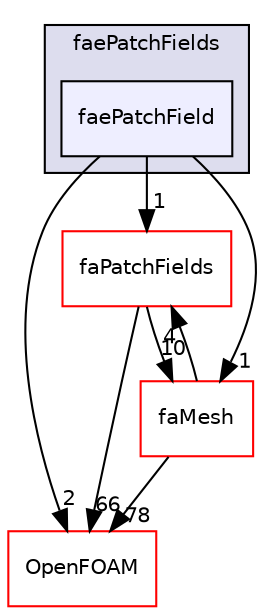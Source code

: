 digraph "src/finiteArea/fields/faePatchFields/faePatchField" {
  bgcolor=transparent;
  compound=true
  node [ fontsize="10", fontname="Helvetica"];
  edge [ labelfontsize="10", labelfontname="Helvetica"];
  subgraph clusterdir_df4e6442309378257387a8327f9cd3cb {
    graph [ bgcolor="#ddddee", pencolor="black", label="faePatchFields" fontname="Helvetica", fontsize="10", URL="dir_df4e6442309378257387a8327f9cd3cb.html"]
  dir_89f267ce19ccb856c83f45a6dc92ab14 [shape=box, label="faePatchField", style="filled", fillcolor="#eeeeff", pencolor="black", URL="dir_89f267ce19ccb856c83f45a6dc92ab14.html"];
  }
  dir_c5473ff19b20e6ec4dfe5c310b3778a8 [shape=box label="OpenFOAM" color="red" URL="dir_c5473ff19b20e6ec4dfe5c310b3778a8.html"];
  dir_2ab18c7cf3ac70392000d64dbb3a76b5 [shape=box label="faPatchFields" color="red" URL="dir_2ab18c7cf3ac70392000d64dbb3a76b5.html"];
  dir_f14612db68a06d13a87d37d60dc895d5 [shape=box label="faMesh" color="red" URL="dir_f14612db68a06d13a87d37d60dc895d5.html"];
  dir_89f267ce19ccb856c83f45a6dc92ab14->dir_c5473ff19b20e6ec4dfe5c310b3778a8 [headlabel="2", labeldistance=1.5 headhref="dir_000748_002151.html"];
  dir_89f267ce19ccb856c83f45a6dc92ab14->dir_2ab18c7cf3ac70392000d64dbb3a76b5 [headlabel="1", labeldistance=1.5 headhref="dir_000748_000749.html"];
  dir_89f267ce19ccb856c83f45a6dc92ab14->dir_f14612db68a06d13a87d37d60dc895d5 [headlabel="1", labeldistance=1.5 headhref="dir_000748_000719.html"];
  dir_2ab18c7cf3ac70392000d64dbb3a76b5->dir_c5473ff19b20e6ec4dfe5c310b3778a8 [headlabel="66", labeldistance=1.5 headhref="dir_000749_002151.html"];
  dir_2ab18c7cf3ac70392000d64dbb3a76b5->dir_f14612db68a06d13a87d37d60dc895d5 [headlabel="10", labeldistance=1.5 headhref="dir_000749_000719.html"];
  dir_f14612db68a06d13a87d37d60dc895d5->dir_c5473ff19b20e6ec4dfe5c310b3778a8 [headlabel="78", labeldistance=1.5 headhref="dir_000719_002151.html"];
  dir_f14612db68a06d13a87d37d60dc895d5->dir_2ab18c7cf3ac70392000d64dbb3a76b5 [headlabel="4", labeldistance=1.5 headhref="dir_000719_000749.html"];
}
